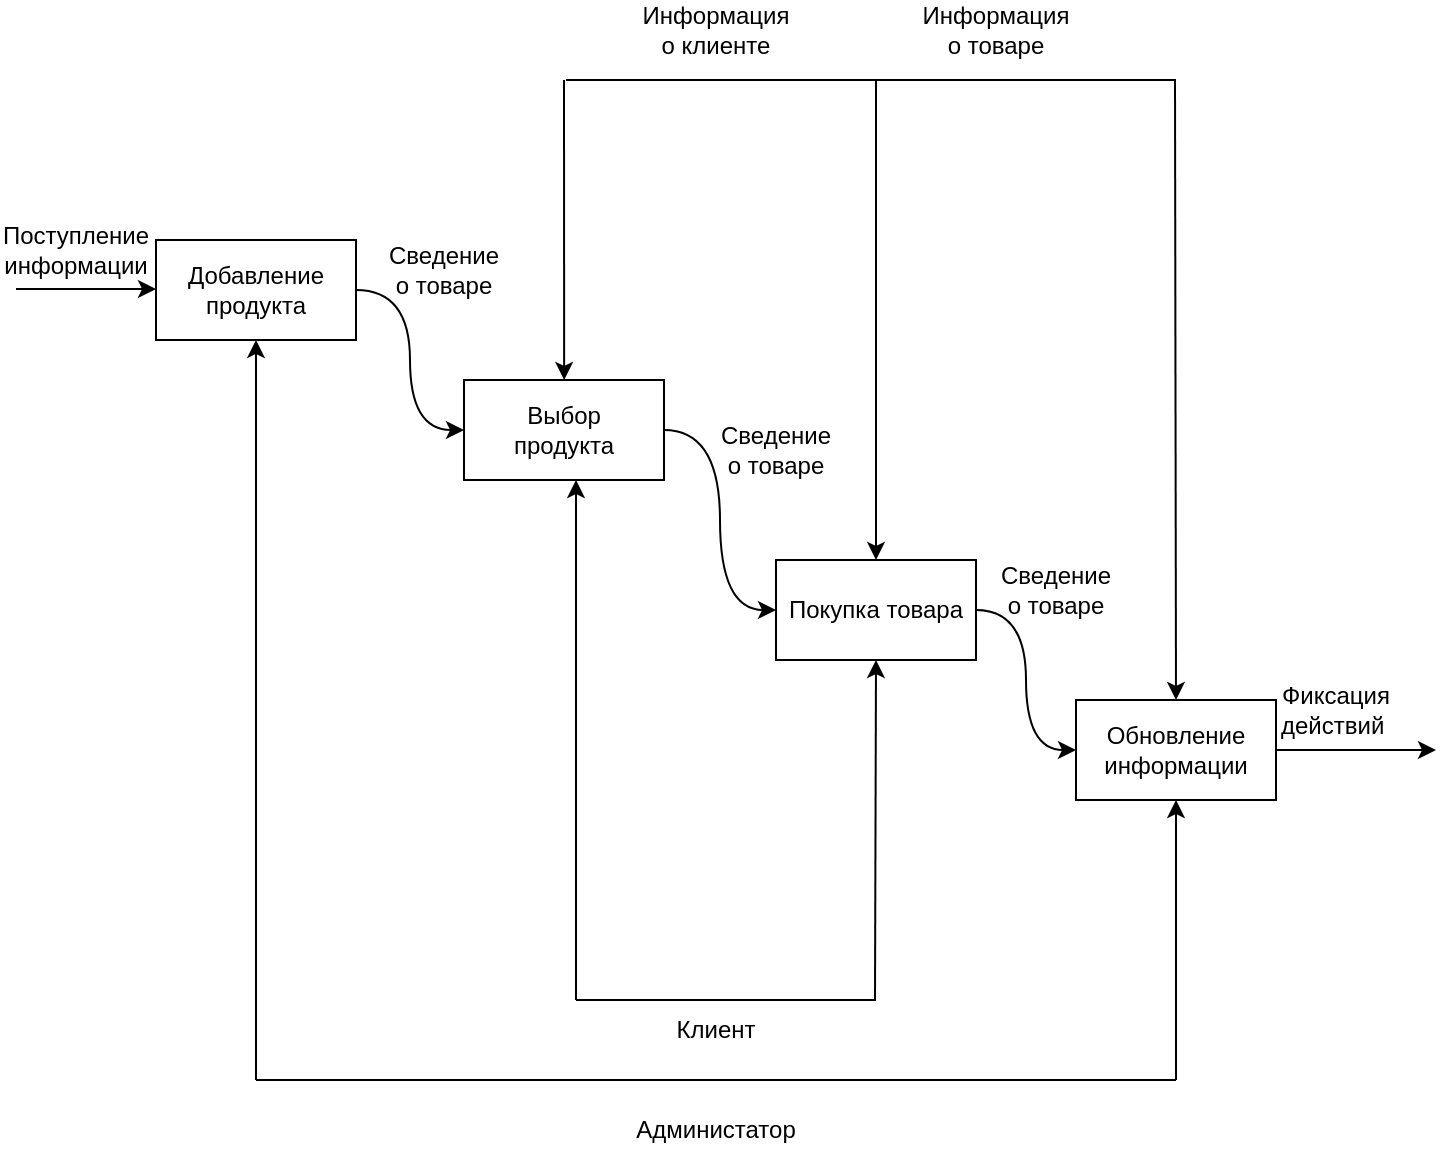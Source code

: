 <mxfile version="22.1.11" type="device">
  <diagram name="Страница — 1" id="49G1jJ6WjNRTSjdb62oQ">
    <mxGraphModel dx="794" dy="682" grid="1" gridSize="10" guides="1" tooltips="1" connect="1" arrows="1" fold="1" page="1" pageScale="1" pageWidth="827" pageHeight="1169" math="0" shadow="0">
      <root>
        <mxCell id="0" />
        <mxCell id="1" parent="0" />
        <mxCell id="iqAycopD-z7ZPnAn5v2U-6" style="rounded=0;orthogonalLoop=1;jettySize=auto;html=1;exitX=1;exitY=0.5;exitDx=0;exitDy=0;entryX=0;entryY=0.5;entryDx=0;entryDy=0;edgeStyle=orthogonalEdgeStyle;elbow=vertical;curved=1;" edge="1" parent="1" source="iqAycopD-z7ZPnAn5v2U-1" target="iqAycopD-z7ZPnAn5v2U-4">
          <mxGeometry relative="1" as="geometry" />
        </mxCell>
        <mxCell id="iqAycopD-z7ZPnAn5v2U-1" value="" style="rounded=0;whiteSpace=wrap;html=1;" vertex="1" parent="1">
          <mxGeometry x="150" y="250" width="100" height="50" as="geometry" />
        </mxCell>
        <mxCell id="iqAycopD-z7ZPnAn5v2U-2" value="Добавление продукта" style="text;html=1;strokeColor=none;fillColor=none;align=center;verticalAlign=middle;whiteSpace=wrap;rounded=0;" vertex="1" parent="1">
          <mxGeometry x="170" y="260" width="60" height="30" as="geometry" />
        </mxCell>
        <mxCell id="iqAycopD-z7ZPnAn5v2U-3" value="" style="endArrow=classic;html=1;rounded=0;" edge="1" parent="1">
          <mxGeometry width="50" height="50" relative="1" as="geometry">
            <mxPoint x="80" y="274.5" as="sourcePoint" />
            <mxPoint x="150" y="274.5" as="targetPoint" />
          </mxGeometry>
        </mxCell>
        <mxCell id="iqAycopD-z7ZPnAn5v2U-7" style="edgeStyle=orthogonalEdgeStyle;rounded=0;orthogonalLoop=1;jettySize=auto;html=1;exitX=1;exitY=0.5;exitDx=0;exitDy=0;entryX=0;entryY=0.5;entryDx=0;entryDy=0;curved=1;" edge="1" parent="1" source="iqAycopD-z7ZPnAn5v2U-4" target="iqAycopD-z7ZPnAn5v2U-8">
          <mxGeometry relative="1" as="geometry">
            <mxPoint x="450" y="430" as="targetPoint" />
          </mxGeometry>
        </mxCell>
        <mxCell id="iqAycopD-z7ZPnAn5v2U-4" value="" style="rounded=0;whiteSpace=wrap;html=1;" vertex="1" parent="1">
          <mxGeometry x="304" y="320" width="100" height="50" as="geometry" />
        </mxCell>
        <mxCell id="iqAycopD-z7ZPnAn5v2U-5" value="Выбор продукта" style="text;html=1;strokeColor=none;fillColor=none;align=center;verticalAlign=middle;whiteSpace=wrap;rounded=0;" vertex="1" parent="1">
          <mxGeometry x="324" y="330" width="60" height="30" as="geometry" />
        </mxCell>
        <mxCell id="iqAycopD-z7ZPnAn5v2U-10" style="edgeStyle=orthogonalEdgeStyle;rounded=0;orthogonalLoop=1;jettySize=auto;html=1;exitX=1;exitY=0.5;exitDx=0;exitDy=0;entryX=0;entryY=0.5;entryDx=0;entryDy=0;curved=1;" edge="1" parent="1" source="iqAycopD-z7ZPnAn5v2U-8" target="iqAycopD-z7ZPnAn5v2U-9">
          <mxGeometry relative="1" as="geometry" />
        </mxCell>
        <mxCell id="iqAycopD-z7ZPnAn5v2U-8" value="Покупка товара" style="rounded=0;whiteSpace=wrap;html=1;" vertex="1" parent="1">
          <mxGeometry x="460" y="410" width="100" height="50" as="geometry" />
        </mxCell>
        <mxCell id="iqAycopD-z7ZPnAn5v2U-9" value="Обновление информации" style="rounded=0;whiteSpace=wrap;html=1;" vertex="1" parent="1">
          <mxGeometry x="610" y="480" width="100" height="50" as="geometry" />
        </mxCell>
        <mxCell id="iqAycopD-z7ZPnAn5v2U-11" value="Сведение о товаре" style="text;html=1;strokeColor=none;fillColor=none;align=center;verticalAlign=middle;whiteSpace=wrap;rounded=0;" vertex="1" parent="1">
          <mxGeometry x="570" y="410" width="60" height="30" as="geometry" />
        </mxCell>
        <mxCell id="iqAycopD-z7ZPnAn5v2U-12" value="Сведение о товаре" style="text;html=1;strokeColor=none;fillColor=none;align=center;verticalAlign=middle;whiteSpace=wrap;rounded=0;" vertex="1" parent="1">
          <mxGeometry x="430" y="340" width="60" height="30" as="geometry" />
        </mxCell>
        <mxCell id="iqAycopD-z7ZPnAn5v2U-13" value="Сведение о товаре" style="text;html=1;strokeColor=none;fillColor=none;align=center;verticalAlign=middle;whiteSpace=wrap;rounded=0;" vertex="1" parent="1">
          <mxGeometry x="264" y="250" width="60" height="30" as="geometry" />
        </mxCell>
        <mxCell id="iqAycopD-z7ZPnAn5v2U-14" value="Поступление информации" style="text;html=1;strokeColor=none;fillColor=none;align=center;verticalAlign=middle;whiteSpace=wrap;rounded=0;" vertex="1" parent="1">
          <mxGeometry x="80" y="240" width="60" height="30" as="geometry" />
        </mxCell>
        <mxCell id="iqAycopD-z7ZPnAn5v2U-15" value="" style="endArrow=none;html=1;rounded=0;" edge="1" parent="1">
          <mxGeometry width="50" height="50" relative="1" as="geometry">
            <mxPoint x="200" y="670" as="sourcePoint" />
            <mxPoint x="660" y="670" as="targetPoint" />
          </mxGeometry>
        </mxCell>
        <mxCell id="iqAycopD-z7ZPnAn5v2U-16" value="" style="endArrow=classic;html=1;rounded=0;entryX=0.5;entryY=1;entryDx=0;entryDy=0;" edge="1" parent="1" target="iqAycopD-z7ZPnAn5v2U-1">
          <mxGeometry width="50" height="50" relative="1" as="geometry">
            <mxPoint x="200" y="670" as="sourcePoint" />
            <mxPoint x="200" y="350" as="targetPoint" />
          </mxGeometry>
        </mxCell>
        <mxCell id="iqAycopD-z7ZPnAn5v2U-18" value="" style="endArrow=classic;html=1;rounded=0;strokeColor=default;endFill=1;entryX=0.5;entryY=1;entryDx=0;entryDy=0;" edge="1" parent="1" target="iqAycopD-z7ZPnAn5v2U-9">
          <mxGeometry width="50" height="50" relative="1" as="geometry">
            <mxPoint x="660" y="670" as="sourcePoint" />
            <mxPoint x="640" y="570" as="targetPoint" />
          </mxGeometry>
        </mxCell>
        <mxCell id="iqAycopD-z7ZPnAn5v2U-19" value="" style="endArrow=classic;html=1;rounded=0;exitX=1;exitY=0.5;exitDx=0;exitDy=0;" edge="1" parent="1" source="iqAycopD-z7ZPnAn5v2U-9">
          <mxGeometry width="50" height="50" relative="1" as="geometry">
            <mxPoint x="740" y="530" as="sourcePoint" />
            <mxPoint x="790" y="505" as="targetPoint" />
          </mxGeometry>
        </mxCell>
        <mxCell id="iqAycopD-z7ZPnAn5v2U-20" value="Администатор" style="text;html=1;strokeColor=none;fillColor=none;align=center;verticalAlign=middle;whiteSpace=wrap;rounded=0;" vertex="1" parent="1">
          <mxGeometry x="400" y="680" width="60" height="30" as="geometry" />
        </mxCell>
        <mxCell id="iqAycopD-z7ZPnAn5v2U-21" value="" style="endArrow=none;html=1;rounded=0;" edge="1" parent="1">
          <mxGeometry width="50" height="50" relative="1" as="geometry">
            <mxPoint x="360" y="630" as="sourcePoint" />
            <mxPoint x="510" y="630" as="targetPoint" />
          </mxGeometry>
        </mxCell>
        <mxCell id="iqAycopD-z7ZPnAn5v2U-22" value="" style="endArrow=classic;html=1;rounded=0;strokeColor=default;endFill=1;entryX=0.5;entryY=1;entryDx=0;entryDy=0;" edge="1" parent="1" target="iqAycopD-z7ZPnAn5v2U-8">
          <mxGeometry width="50" height="50" relative="1" as="geometry">
            <mxPoint x="509.5" y="630" as="sourcePoint" />
            <mxPoint x="509.5" y="490" as="targetPoint" />
          </mxGeometry>
        </mxCell>
        <mxCell id="iqAycopD-z7ZPnAn5v2U-23" value="" style="endArrow=classic;html=1;rounded=0;strokeColor=default;endFill=1;entryX=0.5;entryY=1;entryDx=0;entryDy=0;" edge="1" parent="1">
          <mxGeometry width="50" height="50" relative="1" as="geometry">
            <mxPoint x="360" y="630" as="sourcePoint" />
            <mxPoint x="360" y="370" as="targetPoint" />
          </mxGeometry>
        </mxCell>
        <mxCell id="iqAycopD-z7ZPnAn5v2U-24" value="Клиент" style="text;html=1;strokeColor=none;fillColor=none;align=center;verticalAlign=middle;whiteSpace=wrap;rounded=0;" vertex="1" parent="1">
          <mxGeometry x="400" y="630" width="60" height="30" as="geometry" />
        </mxCell>
        <mxCell id="iqAycopD-z7ZPnAn5v2U-25" value="Фиксация действий&amp;nbsp;" style="text;html=1;strokeColor=none;fillColor=none;align=center;verticalAlign=middle;whiteSpace=wrap;rounded=0;" vertex="1" parent="1">
          <mxGeometry x="710" y="470" width="60" height="30" as="geometry" />
        </mxCell>
        <mxCell id="iqAycopD-z7ZPnAn5v2U-27" value="" style="endArrow=none;html=1;rounded=0;" edge="1" parent="1">
          <mxGeometry width="50" height="50" relative="1" as="geometry">
            <mxPoint x="355" y="170" as="sourcePoint" />
            <mxPoint x="660" y="170" as="targetPoint" />
          </mxGeometry>
        </mxCell>
        <mxCell id="iqAycopD-z7ZPnAn5v2U-28" value="" style="endArrow=classic;html=1;rounded=0;strokeColor=default;endFill=1;entryX=0.5;entryY=0;entryDx=0;entryDy=0;" edge="1" parent="1" target="iqAycopD-z7ZPnAn5v2U-9">
          <mxGeometry width="50" height="50" relative="1" as="geometry">
            <mxPoint x="659.5" y="170" as="sourcePoint" />
            <mxPoint x="659.5" y="230" as="targetPoint" />
          </mxGeometry>
        </mxCell>
        <mxCell id="iqAycopD-z7ZPnAn5v2U-31" value="" style="endArrow=classic;html=1;rounded=0;strokeColor=default;endFill=1;entryX=0.5;entryY=0;entryDx=0;entryDy=0;" edge="1" parent="1">
          <mxGeometry width="50" height="50" relative="1" as="geometry">
            <mxPoint x="510" y="170" as="sourcePoint" />
            <mxPoint x="510" y="410" as="targetPoint" />
          </mxGeometry>
        </mxCell>
        <mxCell id="iqAycopD-z7ZPnAn5v2U-32" value="" style="endArrow=classic;html=1;rounded=0;strokeColor=default;endFill=1;entryX=0.5;entryY=0;entryDx=0;entryDy=0;" edge="1" parent="1">
          <mxGeometry width="50" height="50" relative="1" as="geometry">
            <mxPoint x="354" y="170" as="sourcePoint" />
            <mxPoint x="354.08" y="320" as="targetPoint" />
          </mxGeometry>
        </mxCell>
        <mxCell id="iqAycopD-z7ZPnAn5v2U-33" value="Информация о клиенте" style="text;html=1;strokeColor=none;fillColor=none;align=center;verticalAlign=middle;whiteSpace=wrap;rounded=0;" vertex="1" parent="1">
          <mxGeometry x="400" y="130" width="60" height="30" as="geometry" />
        </mxCell>
        <mxCell id="iqAycopD-z7ZPnAn5v2U-34" value="Информация о товаре" style="text;html=1;strokeColor=none;fillColor=none;align=center;verticalAlign=middle;whiteSpace=wrap;rounded=0;" vertex="1" parent="1">
          <mxGeometry x="540" y="130" width="60" height="30" as="geometry" />
        </mxCell>
      </root>
    </mxGraphModel>
  </diagram>
</mxfile>
